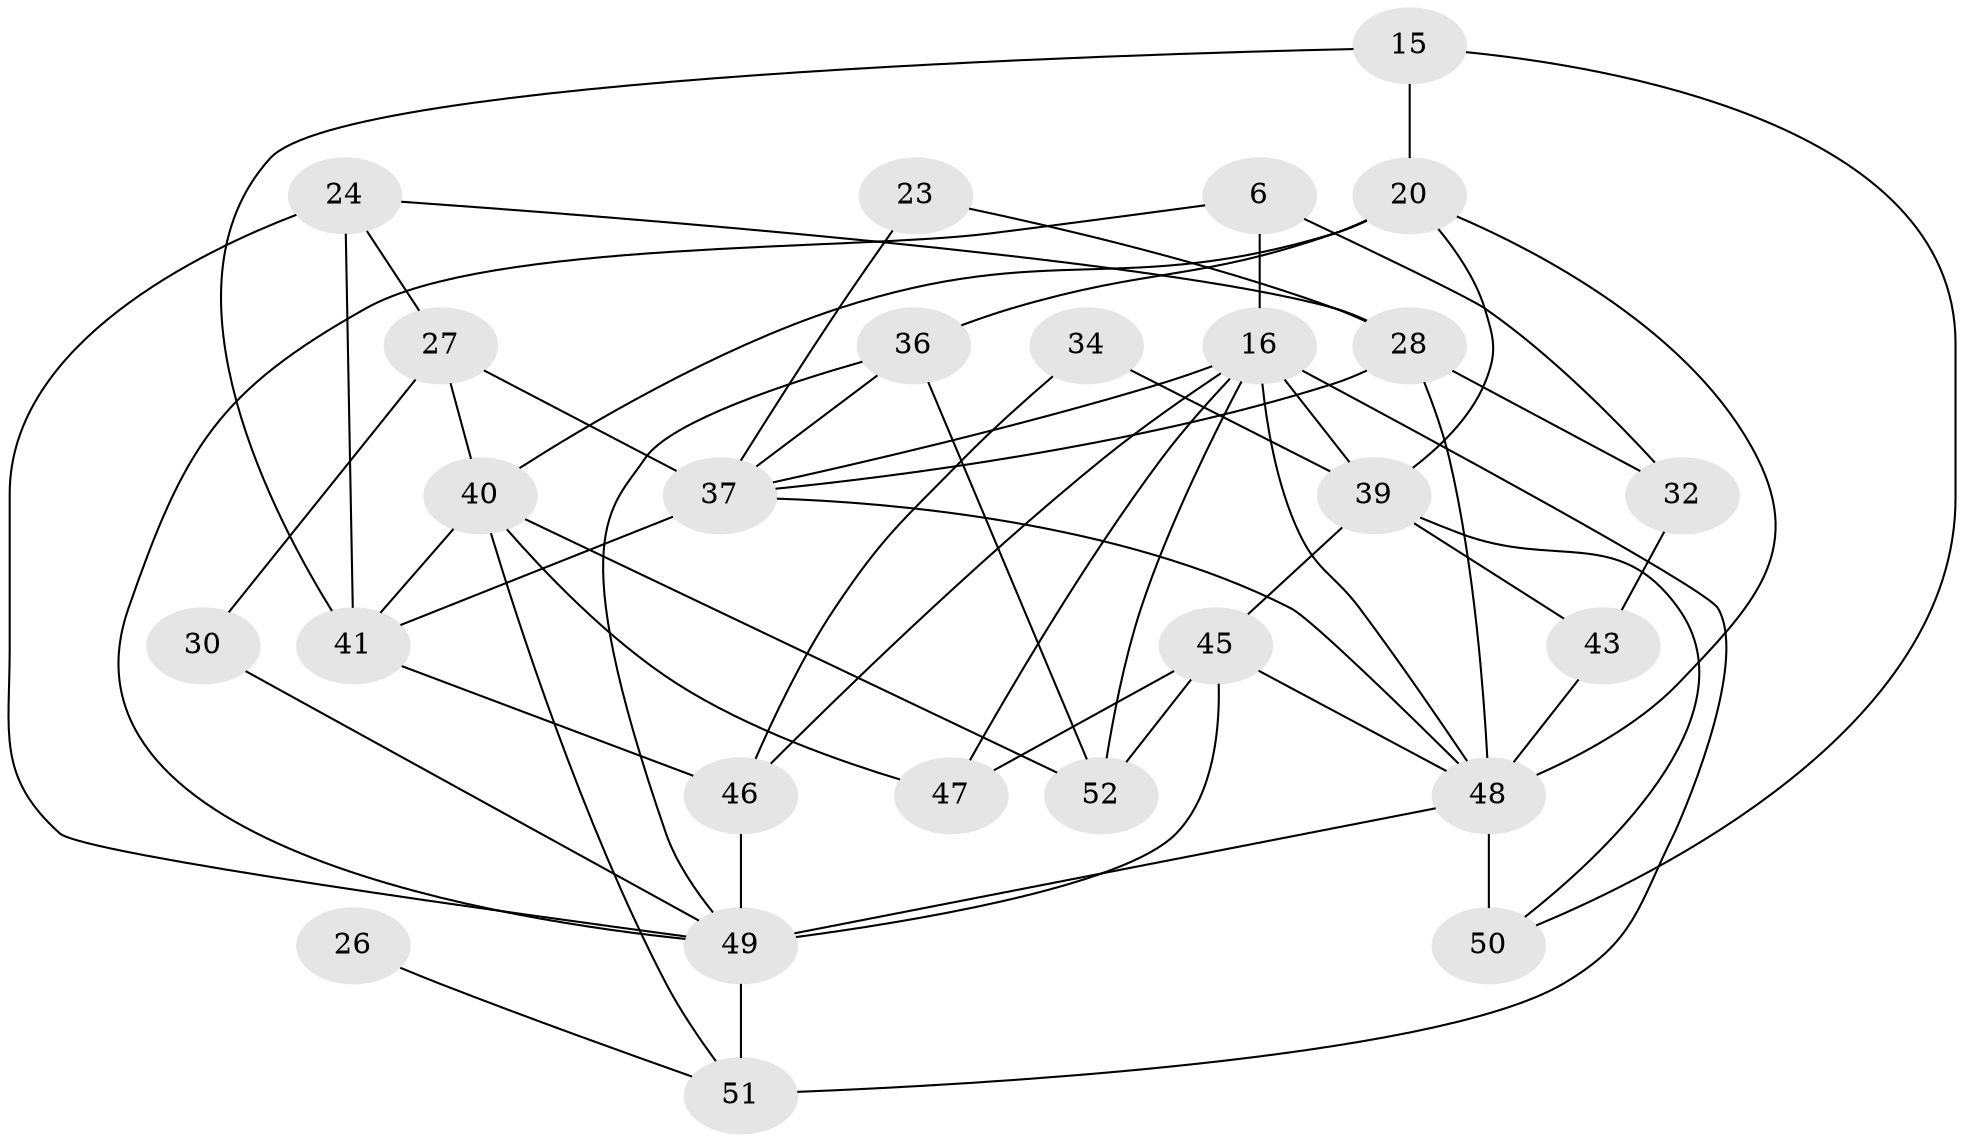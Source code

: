 // original degree distribution, {3: 0.15384615384615385, 5: 0.23076923076923078, 2: 0.17307692307692307, 4: 0.34615384615384615, 6: 0.07692307692307693, 10: 0.019230769230769232}
// Generated by graph-tools (version 1.1) at 2025/51/03/09/25 04:51:33]
// undirected, 26 vertices, 56 edges
graph export_dot {
graph [start="1"]
  node [color=gray90,style=filled];
  6;
  15;
  16 [super="+2+11"];
  20 [super="+13"];
  23;
  24 [super="+1"];
  26;
  27;
  28 [super="+9"];
  30;
  32 [super="+5"];
  34;
  36;
  37 [super="+25+10"];
  39 [super="+22+14"];
  40 [super="+31"];
  41 [super="+38"];
  43;
  45 [super="+18"];
  46 [super="+21+35"];
  47 [super="+33"];
  48 [super="+4+8"];
  49 [super="+12+42+17"];
  50 [super="+29"];
  51 [super="+19+44"];
  52;
  6 -- 32 [weight=2];
  6 -- 16;
  6 -- 49;
  15 -- 20;
  15 -- 50;
  15 -- 41;
  16 -- 51 [weight=4];
  16 -- 46;
  16 -- 37;
  16 -- 52;
  16 -- 47;
  16 -- 39 [weight=3];
  16 -- 48;
  20 -- 36 [weight=2];
  20 -- 40;
  20 -- 39;
  20 -- 48;
  23 -- 28;
  23 -- 37;
  24 -- 41;
  24 -- 28;
  24 -- 27;
  24 -- 49;
  26 -- 51 [weight=2];
  27 -- 30;
  27 -- 37;
  27 -- 40;
  28 -- 37;
  28 -- 48;
  28 -- 32;
  30 -- 49;
  32 -- 43 [weight=2];
  34 -- 46;
  34 -- 39;
  36 -- 52;
  36 -- 49;
  36 -- 37;
  37 -- 41;
  37 -- 48;
  39 -- 45;
  39 -- 43;
  39 -- 50;
  40 -- 41 [weight=2];
  40 -- 51 [weight=2];
  40 -- 52;
  40 -- 47;
  41 -- 46 [weight=2];
  43 -- 48;
  45 -- 52;
  45 -- 47 [weight=2];
  45 -- 49;
  45 -- 48;
  46 -- 49 [weight=4];
  48 -- 50 [weight=3];
  48 -- 49;
  49 -- 51 [weight=2];
}

